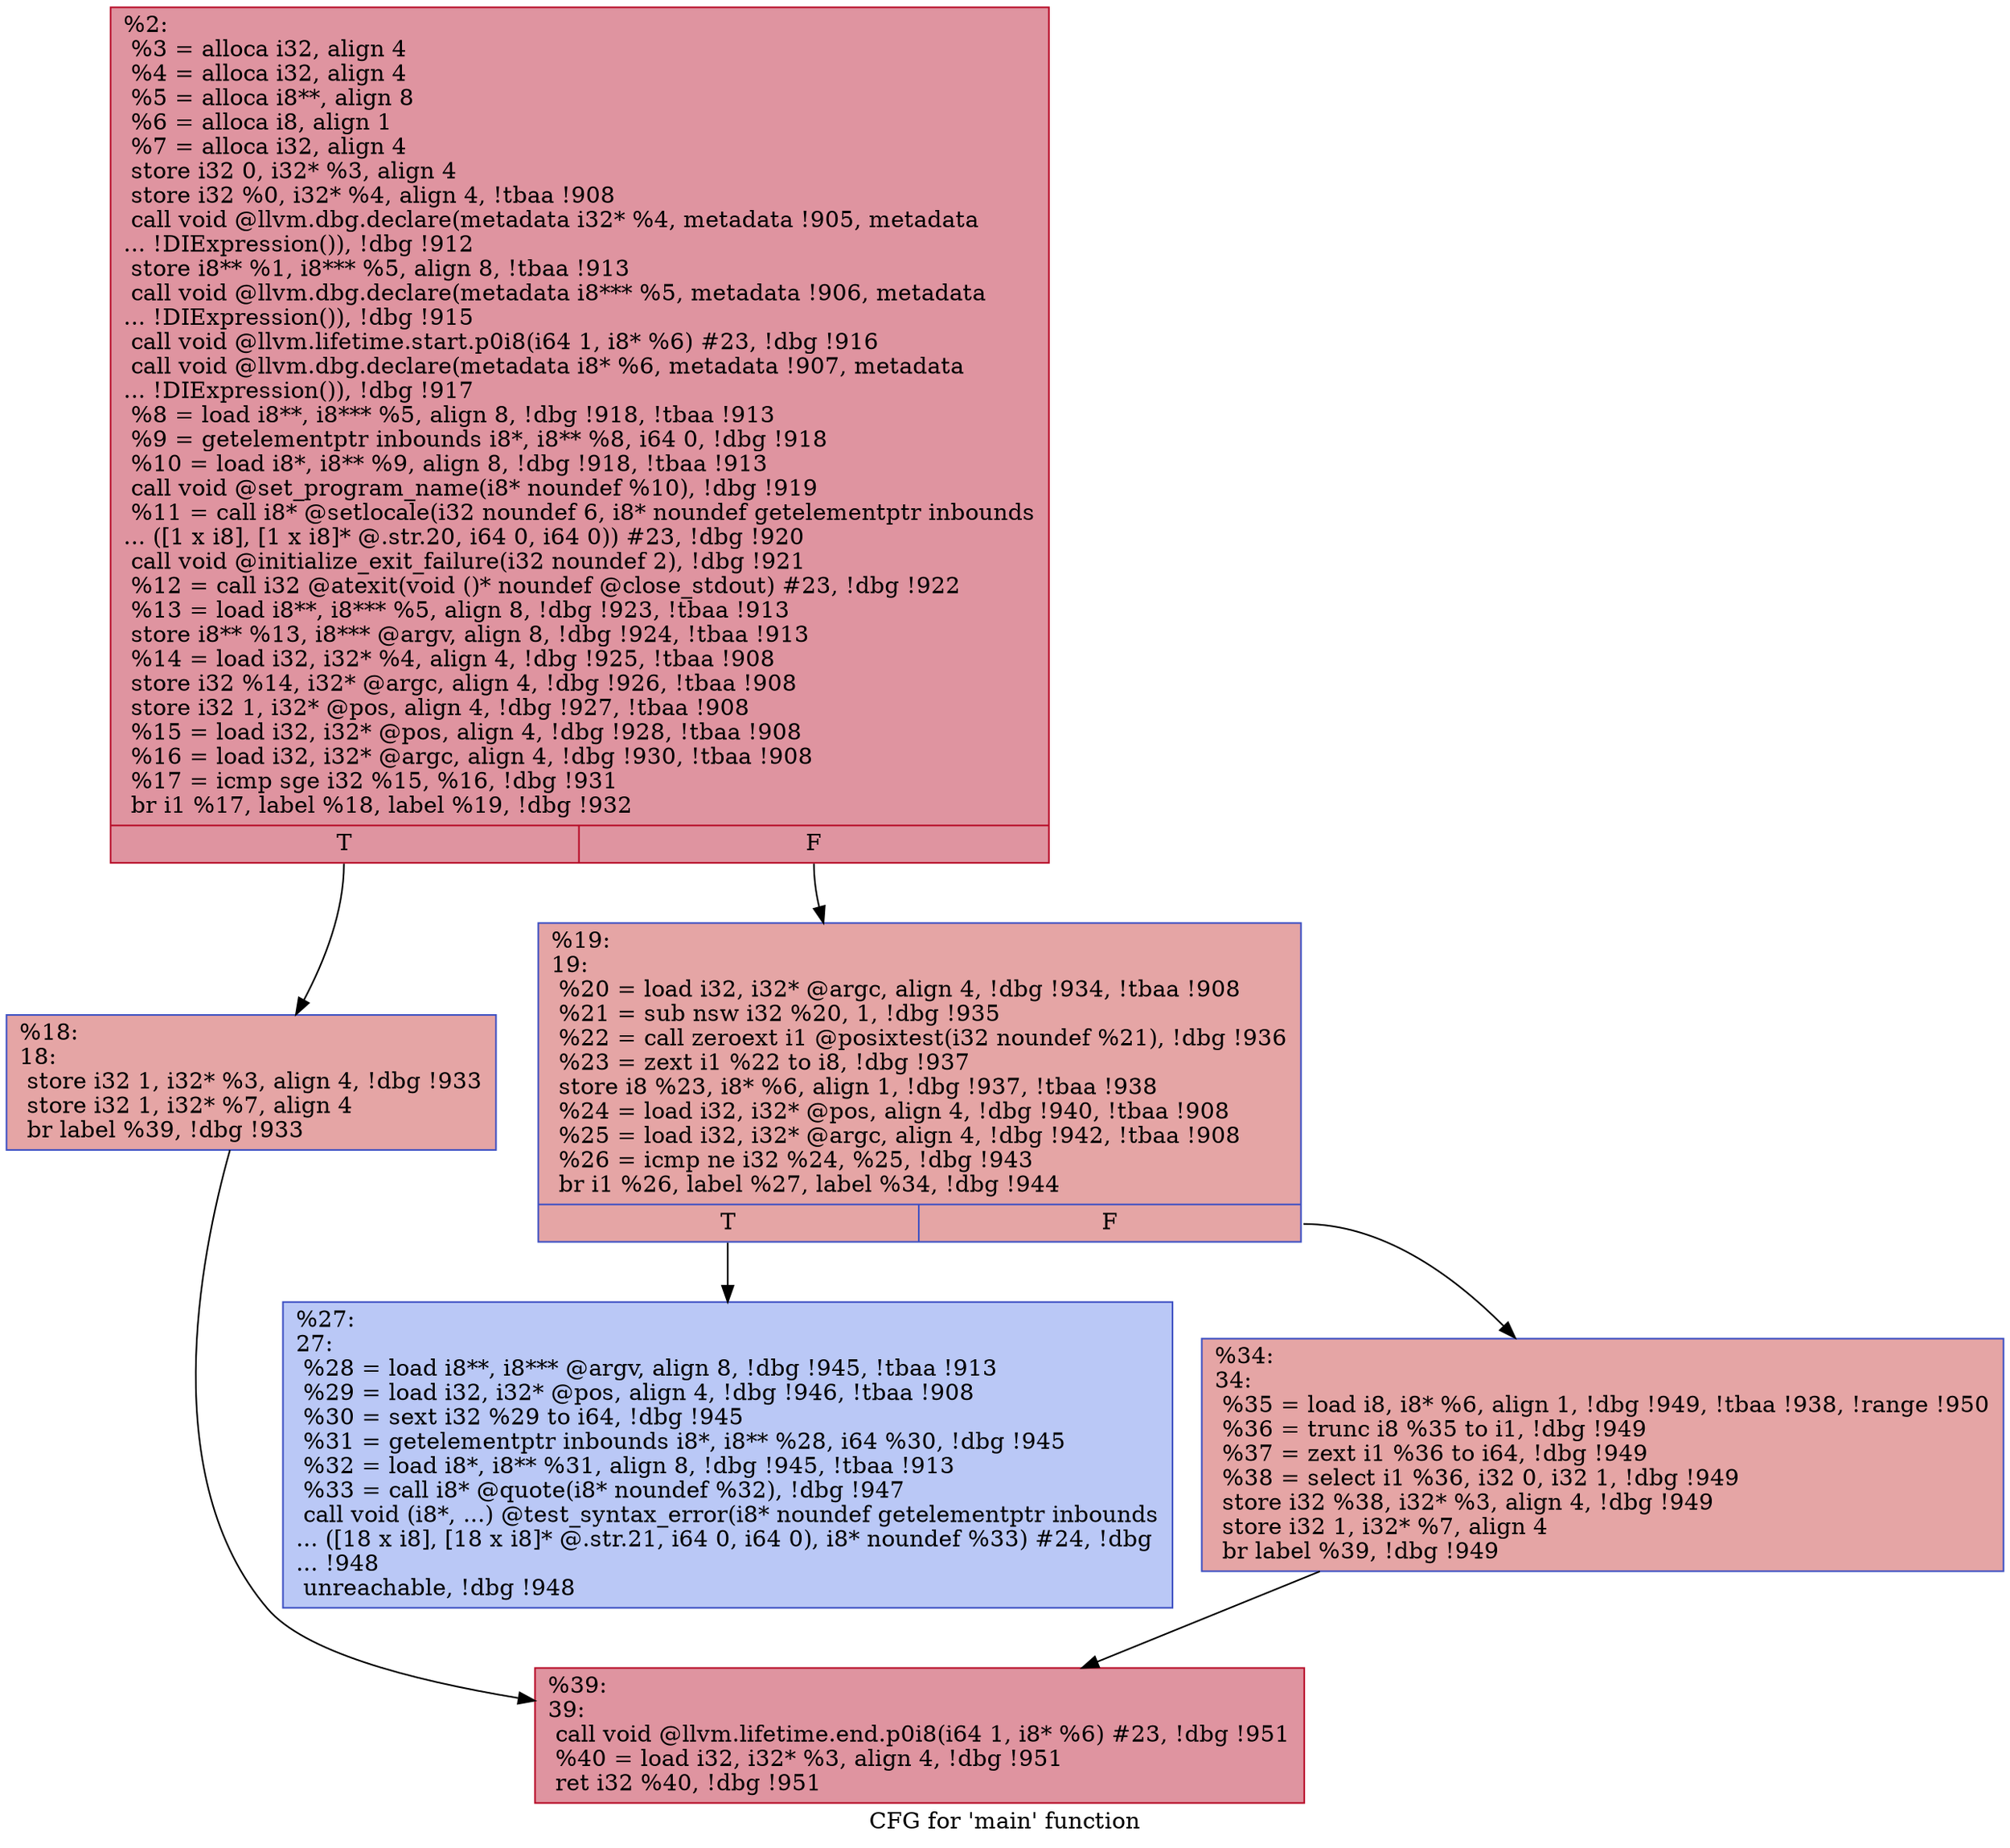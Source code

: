digraph "CFG for 'main' function" {
	label="CFG for 'main' function";

	Node0x1495100 [shape=record,color="#b70d28ff", style=filled, fillcolor="#b70d2870",label="{%2:\l  %3 = alloca i32, align 4\l  %4 = alloca i32, align 4\l  %5 = alloca i8**, align 8\l  %6 = alloca i8, align 1\l  %7 = alloca i32, align 4\l  store i32 0, i32* %3, align 4\l  store i32 %0, i32* %4, align 4, !tbaa !908\l  call void @llvm.dbg.declare(metadata i32* %4, metadata !905, metadata\l... !DIExpression()), !dbg !912\l  store i8** %1, i8*** %5, align 8, !tbaa !913\l  call void @llvm.dbg.declare(metadata i8*** %5, metadata !906, metadata\l... !DIExpression()), !dbg !915\l  call void @llvm.lifetime.start.p0i8(i64 1, i8* %6) #23, !dbg !916\l  call void @llvm.dbg.declare(metadata i8* %6, metadata !907, metadata\l... !DIExpression()), !dbg !917\l  %8 = load i8**, i8*** %5, align 8, !dbg !918, !tbaa !913\l  %9 = getelementptr inbounds i8*, i8** %8, i64 0, !dbg !918\l  %10 = load i8*, i8** %9, align 8, !dbg !918, !tbaa !913\l  call void @set_program_name(i8* noundef %10), !dbg !919\l  %11 = call i8* @setlocale(i32 noundef 6, i8* noundef getelementptr inbounds\l... ([1 x i8], [1 x i8]* @.str.20, i64 0, i64 0)) #23, !dbg !920\l  call void @initialize_exit_failure(i32 noundef 2), !dbg !921\l  %12 = call i32 @atexit(void ()* noundef @close_stdout) #23, !dbg !922\l  %13 = load i8**, i8*** %5, align 8, !dbg !923, !tbaa !913\l  store i8** %13, i8*** @argv, align 8, !dbg !924, !tbaa !913\l  %14 = load i32, i32* %4, align 4, !dbg !925, !tbaa !908\l  store i32 %14, i32* @argc, align 4, !dbg !926, !tbaa !908\l  store i32 1, i32* @pos, align 4, !dbg !927, !tbaa !908\l  %15 = load i32, i32* @pos, align 4, !dbg !928, !tbaa !908\l  %16 = load i32, i32* @argc, align 4, !dbg !930, !tbaa !908\l  %17 = icmp sge i32 %15, %16, !dbg !931\l  br i1 %17, label %18, label %19, !dbg !932\l|{<s0>T|<s1>F}}"];
	Node0x1495100:s0 -> Node0x1495190;
	Node0x1495100:s1 -> Node0x14951e0;
	Node0x1495190 [shape=record,color="#3d50c3ff", style=filled, fillcolor="#c5333470",label="{%18:\l18:                                               \l  store i32 1, i32* %3, align 4, !dbg !933\l  store i32 1, i32* %7, align 4\l  br label %39, !dbg !933\l}"];
	Node0x1495190 -> Node0x14952d0;
	Node0x14951e0 [shape=record,color="#3d50c3ff", style=filled, fillcolor="#c5333470",label="{%19:\l19:                                               \l  %20 = load i32, i32* @argc, align 4, !dbg !934, !tbaa !908\l  %21 = sub nsw i32 %20, 1, !dbg !935\l  %22 = call zeroext i1 @posixtest(i32 noundef %21), !dbg !936\l  %23 = zext i1 %22 to i8, !dbg !937\l  store i8 %23, i8* %6, align 1, !dbg !937, !tbaa !938\l  %24 = load i32, i32* @pos, align 4, !dbg !940, !tbaa !908\l  %25 = load i32, i32* @argc, align 4, !dbg !942, !tbaa !908\l  %26 = icmp ne i32 %24, %25, !dbg !943\l  br i1 %26, label %27, label %34, !dbg !944\l|{<s0>T|<s1>F}}"];
	Node0x14951e0:s0 -> Node0x1495230;
	Node0x14951e0:s1 -> Node0x1495280;
	Node0x1495230 [shape=record,color="#3d50c3ff", style=filled, fillcolor="#6282ea70",label="{%27:\l27:                                               \l  %28 = load i8**, i8*** @argv, align 8, !dbg !945, !tbaa !913\l  %29 = load i32, i32* @pos, align 4, !dbg !946, !tbaa !908\l  %30 = sext i32 %29 to i64, !dbg !945\l  %31 = getelementptr inbounds i8*, i8** %28, i64 %30, !dbg !945\l  %32 = load i8*, i8** %31, align 8, !dbg !945, !tbaa !913\l  %33 = call i8* @quote(i8* noundef %32), !dbg !947\l  call void (i8*, ...) @test_syntax_error(i8* noundef getelementptr inbounds\l... ([18 x i8], [18 x i8]* @.str.21, i64 0, i64 0), i8* noundef %33) #24, !dbg\l... !948\l  unreachable, !dbg !948\l}"];
	Node0x1495280 [shape=record,color="#3d50c3ff", style=filled, fillcolor="#c5333470",label="{%34:\l34:                                               \l  %35 = load i8, i8* %6, align 1, !dbg !949, !tbaa !938, !range !950\l  %36 = trunc i8 %35 to i1, !dbg !949\l  %37 = zext i1 %36 to i64, !dbg !949\l  %38 = select i1 %36, i32 0, i32 1, !dbg !949\l  store i32 %38, i32* %3, align 4, !dbg !949\l  store i32 1, i32* %7, align 4\l  br label %39, !dbg !949\l}"];
	Node0x1495280 -> Node0x14952d0;
	Node0x14952d0 [shape=record,color="#b70d28ff", style=filled, fillcolor="#b70d2870",label="{%39:\l39:                                               \l  call void @llvm.lifetime.end.p0i8(i64 1, i8* %6) #23, !dbg !951\l  %40 = load i32, i32* %3, align 4, !dbg !951\l  ret i32 %40, !dbg !951\l}"];
}

